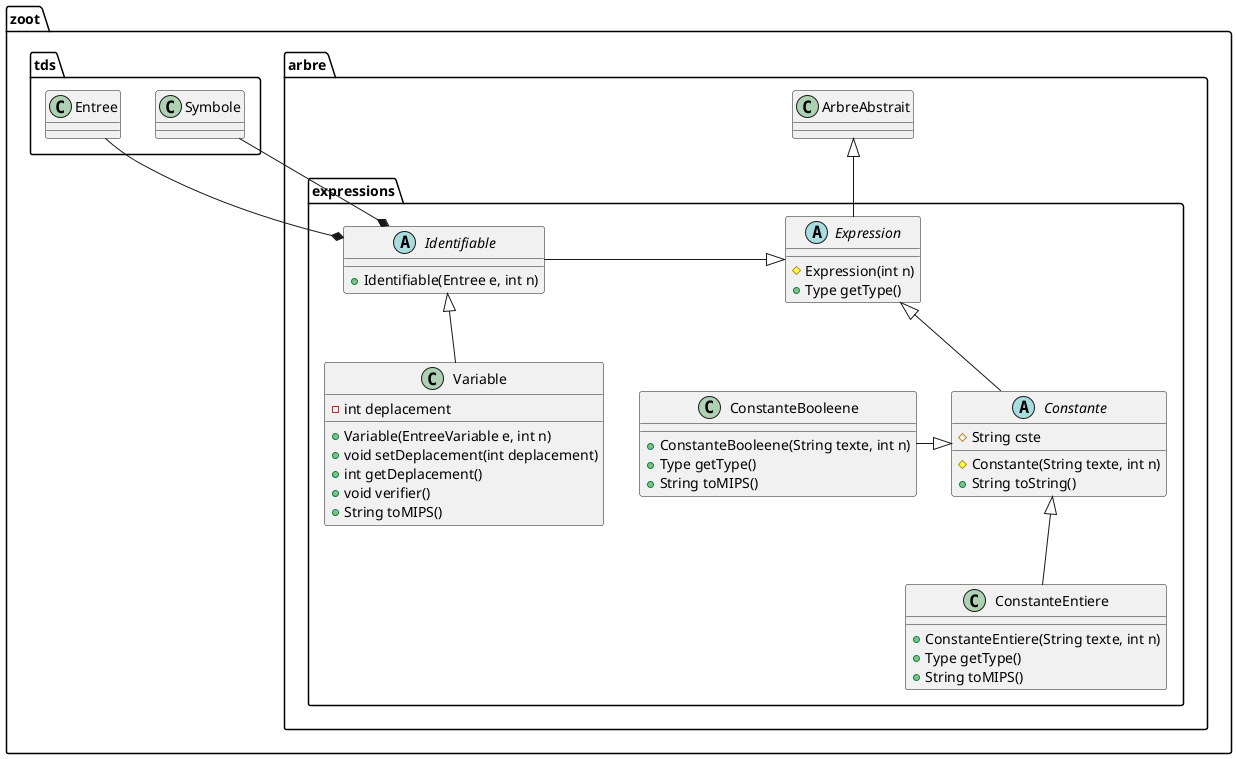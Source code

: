 @startuml "Package expressions"
namespace zoot.arbre.expressions {
    ' Includes
    ' Classes
    abstract class Expression {
        # Expression(int n)
        + Type getType()
    }

    abstract class Constante {
        # String cste
        # Constante(String texte, int n)
        + String toString()
    }

    class ConstanteEntiere {
        + ConstanteEntiere(String texte, int n)
        + Type getType()
        + String toMIPS()
    }

    class ConstanteBooleene {
        + ConstanteBooleene(String texte, int n)
        + Type getType()
        + String toMIPS()

    }

    abstract class Identifiable {
        + Identifiable(Entree e, int n)
        ' TODO dans zoot2 + void setSymbole(Symbole s) la décoration se fera ici
    }

    class Variable {
        - int deplacement
        + Variable(EntreeVariable e, int n)
        + void setDeplacement(int deplacement)
        + int getDeplacement()
        + void verifier()
        + String toMIPS()
    }
    ' Relations entre les classes
    Expression -up-|> zoot.arbre.ArbreAbstrait
    Constante -up-|> Expression
    ConstanteEntiere -up-|> Constante
    ConstanteBooleene -right-|> Constante
    Identifiable *-up- zoot.tds.Entree
    Identifiable *-up- zoot.tds.Symbole
    Identifiable -left-|> Expression
    Variable -up-|> Identifiable
}
@enduml